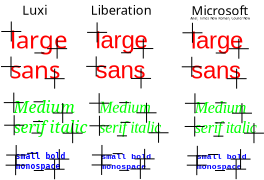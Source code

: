 <?xml version="1.0" encoding="UTF-8"?>
<dia:diagram xmlns:dia="http://www.lysator.liu.se/~alla/dia/">
  <dia:layer name="Background" visible="true">
    <dia:object type="Standard - Text" version="1" id="O0">
      <dia:attribute name="obj_pos">
        <dia:point val="1.622,10.286"/>
      </dia:attribute>
      <dia:attribute name="obj_bb">
        <dia:rectangle val="1.622,9.561;4.577,11.321"/>
      </dia:attribute>
      <dia:attribute name="text">
        <dia:composite type="text">
          <dia:attribute name="string">
            <dia:string>#Medium
serif italic#</dia:string>
          </dia:attribute>
          <dia:attribute name="font">
            <dia:font family="Luxi Serif" style="4" name="Courier"/>
          </dia:attribute>
          <dia:attribute name="height">
            <dia:real val="1"/>
          </dia:attribute>
          <dia:attribute name="pos">
            <dia:point val="1.622,10.286"/>
          </dia:attribute>
          <dia:attribute name="color">
            <dia:color val="#00ff00"/>
          </dia:attribute>
          <dia:attribute name="alignment">
            <dia:enum val="0"/>
          </dia:attribute>
        </dia:composite>
      </dia:attribute>
      <dia:attribute name="valign">
        <dia:enum val="3"/>
      </dia:attribute>
    </dia:object>
    <dia:object type="Standard - Text" version="1" id="O1">
      <dia:attribute name="obj_pos">
        <dia:point val="1.438,7.056"/>
      </dia:attribute>
      <dia:attribute name="obj_bb">
        <dia:rectangle val="1.438,5.969;3.868,8.609"/>
      </dia:attribute>
      <dia:attribute name="text">
        <dia:composite type="text">
          <dia:attribute name="string">
            <dia:string>#large
sans#</dia:string>
          </dia:attribute>
          <dia:attribute name="font">
            <dia:font family="Luxi Sans" style="0" name="Courier"/>
          </dia:attribute>
          <dia:attribute name="height">
            <dia:real val="1.5"/>
          </dia:attribute>
          <dia:attribute name="pos">
            <dia:point val="1.438,7.056"/>
          </dia:attribute>
          <dia:attribute name="color">
            <dia:color val="#ff0000"/>
          </dia:attribute>
          <dia:attribute name="alignment">
            <dia:enum val="0"/>
          </dia:attribute>
        </dia:composite>
      </dia:attribute>
      <dia:attribute name="valign">
        <dia:enum val="3"/>
      </dia:attribute>
    </dia:object>
    <dia:object type="Standard - Text" version="1" id="O2">
      <dia:attribute name="obj_pos">
        <dia:point val="1.721,12.589"/>
      </dia:attribute>
      <dia:attribute name="obj_bb">
        <dia:rectangle val="1.721,12.22;3.921,13.114"/>
      </dia:attribute>
      <dia:attribute name="text">
        <dia:composite type="text">
          <dia:attribute name="string">
            <dia:string>#small bold
monospace#</dia:string>
          </dia:attribute>
          <dia:attribute name="font">
            <dia:font family="Luxi Mono" style="80" name="Courier"/>
          </dia:attribute>
          <dia:attribute name="height">
            <dia:real val="0.5"/>
          </dia:attribute>
          <dia:attribute name="pos">
            <dia:point val="1.721,12.589"/>
          </dia:attribute>
          <dia:attribute name="color">
            <dia:color val="#0000ff"/>
          </dia:attribute>
          <dia:attribute name="alignment">
            <dia:enum val="0"/>
          </dia:attribute>
        </dia:composite>
      </dia:attribute>
      <dia:attribute name="valign">
        <dia:enum val="3"/>
      </dia:attribute>
    </dia:object>
    <dia:object type="Standard - Text" version="1" id="O3">
      <dia:attribute name="obj_pos">
        <dia:point val="2.058,5.37"/>
      </dia:attribute>
      <dia:attribute name="obj_bb">
        <dia:rectangle val="2.058,4.827;3.25,5.51"/>
      </dia:attribute>
      <dia:attribute name="text">
        <dia:composite type="text">
          <dia:attribute name="string">
            <dia:string>#Luxi#</dia:string>
          </dia:attribute>
          <dia:attribute name="font">
            <dia:font family="sans" style="0" name="Helvetica"/>
          </dia:attribute>
          <dia:attribute name="height">
            <dia:real val="0.8"/>
          </dia:attribute>
          <dia:attribute name="pos">
            <dia:point val="2.058,5.37"/>
          </dia:attribute>
          <dia:attribute name="color">
            <dia:color val="#000000"/>
          </dia:attribute>
          <dia:attribute name="alignment">
            <dia:enum val="0"/>
          </dia:attribute>
        </dia:composite>
      </dia:attribute>
      <dia:attribute name="valign">
        <dia:enum val="3"/>
      </dia:attribute>
    </dia:object>
    <dia:object type="Standard - Text" version="1" id="O4">
      <dia:attribute name="obj_pos">
        <dia:point val="10.68,10.286"/>
      </dia:attribute>
      <dia:attribute name="obj_bb">
        <dia:rectangle val="10.68,9.636;13.663,11.256"/>
      </dia:attribute>
      <dia:attribute name="text">
        <dia:composite type="text">
          <dia:attribute name="string">
            <dia:string>#Medium
serif italic#</dia:string>
          </dia:attribute>
          <dia:attribute name="font">
            <dia:font family="Times New Roman" style="8" name="Times-Italic"/>
          </dia:attribute>
          <dia:attribute name="height">
            <dia:real val="1"/>
          </dia:attribute>
          <dia:attribute name="pos">
            <dia:point val="10.68,10.286"/>
          </dia:attribute>
          <dia:attribute name="color">
            <dia:color val="#00ff00"/>
          </dia:attribute>
          <dia:attribute name="alignment">
            <dia:enum val="0"/>
          </dia:attribute>
        </dia:composite>
      </dia:attribute>
      <dia:attribute name="valign">
        <dia:enum val="3"/>
      </dia:attribute>
    </dia:object>
    <dia:object type="Standard - Text" version="1" id="O5">
      <dia:attribute name="obj_pos">
        <dia:point val="10.497,7.056"/>
      </dia:attribute>
      <dia:attribute name="obj_bb">
        <dia:rectangle val="10.497,6.064;12.934,8.514"/>
      </dia:attribute>
      <dia:attribute name="text">
        <dia:composite type="text">
          <dia:attribute name="string">
            <dia:string>#large
sans#</dia:string>
          </dia:attribute>
          <dia:attribute name="font">
            <dia:font family="Arial" style="0" name="Helvetica"/>
          </dia:attribute>
          <dia:attribute name="height">
            <dia:real val="1.5"/>
          </dia:attribute>
          <dia:attribute name="pos">
            <dia:point val="10.497,7.056"/>
          </dia:attribute>
          <dia:attribute name="color">
            <dia:color val="#ff0000"/>
          </dia:attribute>
          <dia:attribute name="alignment">
            <dia:enum val="0"/>
          </dia:attribute>
        </dia:composite>
      </dia:attribute>
      <dia:attribute name="valign">
        <dia:enum val="3"/>
      </dia:attribute>
    </dia:object>
    <dia:object type="Standard - Text" version="1" id="O6">
      <dia:attribute name="obj_pos">
        <dia:point val="10.78,12.589"/>
      </dia:attribute>
      <dia:attribute name="obj_bb">
        <dia:rectangle val="10.78,12.284;12.98,13.114"/>
      </dia:attribute>
      <dia:attribute name="text">
        <dia:composite type="text">
          <dia:attribute name="string">
            <dia:string>#small bold
monospace#</dia:string>
          </dia:attribute>
          <dia:attribute name="font">
            <dia:font family="Courier New" style="80" name="Courier-Bold"/>
          </dia:attribute>
          <dia:attribute name="height">
            <dia:real val="0.5"/>
          </dia:attribute>
          <dia:attribute name="pos">
            <dia:point val="10.78,12.589"/>
          </dia:attribute>
          <dia:attribute name="color">
            <dia:color val="#0000ff"/>
          </dia:attribute>
          <dia:attribute name="alignment">
            <dia:enum val="0"/>
          </dia:attribute>
        </dia:composite>
      </dia:attribute>
      <dia:attribute name="valign">
        <dia:enum val="3"/>
      </dia:attribute>
    </dia:object>
    <dia:object type="Standard - Text" version="1" id="O7">
      <dia:attribute name="obj_pos">
        <dia:point val="10.512,5.401"/>
      </dia:attribute>
      <dia:attribute name="obj_bb">
        <dia:rectangle val="10.512,4.859;13.165,5.541"/>
      </dia:attribute>
      <dia:attribute name="text">
        <dia:composite type="text">
          <dia:attribute name="string">
            <dia:string>#Microsoft#</dia:string>
          </dia:attribute>
          <dia:attribute name="font">
            <dia:font family="sans" style="0" name="Helvetica"/>
          </dia:attribute>
          <dia:attribute name="height">
            <dia:real val="0.8"/>
          </dia:attribute>
          <dia:attribute name="pos">
            <dia:point val="10.512,5.401"/>
          </dia:attribute>
          <dia:attribute name="color">
            <dia:color val="#000000"/>
          </dia:attribute>
          <dia:attribute name="alignment">
            <dia:enum val="0"/>
          </dia:attribute>
        </dia:composite>
      </dia:attribute>
      <dia:attribute name="valign">
        <dia:enum val="3"/>
      </dia:attribute>
    </dia:object>
    <dia:object type="Standard - Text" version="1" id="O8">
      <dia:attribute name="obj_pos">
        <dia:point val="5.906,10.275"/>
      </dia:attribute>
      <dia:attribute name="obj_bb">
        <dia:rectangle val="5.906,9.625;8.889,11.245"/>
      </dia:attribute>
      <dia:attribute name="text">
        <dia:composite type="text">
          <dia:attribute name="string">
            <dia:string>#Medium
serif italic#</dia:string>
          </dia:attribute>
          <dia:attribute name="font">
            <dia:font family="Liberation Serif" style="8" name="Courier"/>
          </dia:attribute>
          <dia:attribute name="height">
            <dia:real val="1"/>
          </dia:attribute>
          <dia:attribute name="pos">
            <dia:point val="5.906,10.275"/>
          </dia:attribute>
          <dia:attribute name="color">
            <dia:color val="#00ff00"/>
          </dia:attribute>
          <dia:attribute name="alignment">
            <dia:enum val="0"/>
          </dia:attribute>
        </dia:composite>
      </dia:attribute>
      <dia:attribute name="valign">
        <dia:enum val="3"/>
      </dia:attribute>
    </dia:object>
    <dia:object type="Standard - Text" version="1" id="O9">
      <dia:attribute name="obj_pos">
        <dia:point val="5.723,7.046"/>
      </dia:attribute>
      <dia:attribute name="obj_bb">
        <dia:rectangle val="5.723,6.053;8.161,8.503"/>
      </dia:attribute>
      <dia:attribute name="text">
        <dia:composite type="text">
          <dia:attribute name="string">
            <dia:string>#large
sans#</dia:string>
          </dia:attribute>
          <dia:attribute name="font">
            <dia:font family="Liberation Sans" style="0" name="Courier"/>
          </dia:attribute>
          <dia:attribute name="height">
            <dia:real val="1.5"/>
          </dia:attribute>
          <dia:attribute name="pos">
            <dia:point val="5.723,7.046"/>
          </dia:attribute>
          <dia:attribute name="color">
            <dia:color val="#ff0000"/>
          </dia:attribute>
          <dia:attribute name="alignment">
            <dia:enum val="0"/>
          </dia:attribute>
        </dia:composite>
      </dia:attribute>
      <dia:attribute name="valign">
        <dia:enum val="3"/>
      </dia:attribute>
    </dia:object>
    <dia:object type="Standard - Text" version="1" id="O10">
      <dia:attribute name="obj_pos">
        <dia:point val="6.006,12.579"/>
      </dia:attribute>
      <dia:attribute name="obj_bb">
        <dia:rectangle val="6.006,12.274;8.206,13.104"/>
      </dia:attribute>
      <dia:attribute name="text">
        <dia:composite type="text">
          <dia:attribute name="string">
            <dia:string>#small bold
monospace#</dia:string>
          </dia:attribute>
          <dia:attribute name="font">
            <dia:font family="Liberation Mono" style="80" name="Courier"/>
          </dia:attribute>
          <dia:attribute name="height">
            <dia:real val="0.5"/>
          </dia:attribute>
          <dia:attribute name="pos">
            <dia:point val="6.006,12.579"/>
          </dia:attribute>
          <dia:attribute name="color">
            <dia:color val="#0000ff"/>
          </dia:attribute>
          <dia:attribute name="alignment">
            <dia:enum val="0"/>
          </dia:attribute>
        </dia:composite>
      </dia:attribute>
      <dia:attribute name="valign">
        <dia:enum val="3"/>
      </dia:attribute>
    </dia:object>
    <dia:object type="Standard - Text" version="1" id="O11">
      <dia:attribute name="obj_pos">
        <dia:point val="5.477,5.37"/>
      </dia:attribute>
      <dia:attribute name="obj_bb">
        <dia:rectangle val="5.477,4.827;8.407,5.51"/>
      </dia:attribute>
      <dia:attribute name="text">
        <dia:composite type="text">
          <dia:attribute name="string">
            <dia:string>#Liberation#</dia:string>
          </dia:attribute>
          <dia:attribute name="font">
            <dia:font family="sans" style="0" name="Helvetica"/>
          </dia:attribute>
          <dia:attribute name="height">
            <dia:real val="0.8"/>
          </dia:attribute>
          <dia:attribute name="pos">
            <dia:point val="5.477,5.37"/>
          </dia:attribute>
          <dia:attribute name="color">
            <dia:color val="#000000"/>
          </dia:attribute>
          <dia:attribute name="alignment">
            <dia:enum val="0"/>
          </dia:attribute>
        </dia:composite>
      </dia:attribute>
      <dia:attribute name="valign">
        <dia:enum val="3"/>
      </dia:attribute>
    </dia:object>
    <dia:object type="Standard - Text" version="1" id="O12">
      <dia:attribute name="obj_pos">
        <dia:point val="10.466,5.613"/>
      </dia:attribute>
      <dia:attribute name="obj_bb">
        <dia:rectangle val="10.466,5.476;13.209,5.648"/>
      </dia:attribute>
      <dia:attribute name="text">
        <dia:composite type="text">
          <dia:attribute name="string">
            <dia:string>#Arial, Times New Roman, Courier New#</dia:string>
          </dia:attribute>
          <dia:attribute name="font">
            <dia:font family="sans" style="0" name="Helvetica"/>
          </dia:attribute>
          <dia:attribute name="height">
            <dia:real val="0.2"/>
          </dia:attribute>
          <dia:attribute name="pos">
            <dia:point val="10.466,5.613"/>
          </dia:attribute>
          <dia:attribute name="color">
            <dia:color val="#000000"/>
          </dia:attribute>
          <dia:attribute name="alignment">
            <dia:enum val="0"/>
          </dia:attribute>
        </dia:composite>
      </dia:attribute>
      <dia:attribute name="valign">
        <dia:enum val="3"/>
      </dia:attribute>
    </dia:object>
  </dia:layer>
  <dia:layer name="Bounds (Gentoo, gnome 2.22.1)" visible="true">
    <dia:group>
      <dia:object type="Standard - Line" version="0" id="O13">
        <dia:attribute name="obj_pos">
          <dia:point val="3.798,6.567"/>
        </dia:attribute>
        <dia:attribute name="obj_bb">
          <dia:rectangle val="3.798,6.567;3.798,7.567"/>
        </dia:attribute>
        <dia:attribute name="conn_endpoints">
          <dia:point val="3.798,6.567"/>
          <dia:point val="3.798,7.567"/>
        </dia:attribute>
        <dia:attribute name="numcp">
          <dia:int val="1"/>
        </dia:attribute>
        <dia:attribute name="line_width">
          <dia:real val="0"/>
        </dia:attribute>
      </dia:object>
      <dia:object type="Standard - Line" version="0" id="O14">
        <dia:attribute name="obj_pos">
          <dia:point val="4.298,7.067"/>
        </dia:attribute>
        <dia:attribute name="obj_bb">
          <dia:rectangle val="3.298,7.067;4.298,7.067"/>
        </dia:attribute>
        <dia:attribute name="conn_endpoints">
          <dia:point val="4.298,7.067"/>
          <dia:point val="3.298,7.067"/>
        </dia:attribute>
        <dia:attribute name="numcp">
          <dia:int val="1"/>
        </dia:attribute>
        <dia:attribute name="line_width">
          <dia:real val="0"/>
        </dia:attribute>
      </dia:object>
    </dia:group>
    <dia:group>
      <dia:object type="Standard - Line" version="0" id="O15">
        <dia:attribute name="obj_pos">
          <dia:point val="1.506,5.71"/>
        </dia:attribute>
        <dia:attribute name="obj_bb">
          <dia:rectangle val="1.506,5.71;1.506,6.71"/>
        </dia:attribute>
        <dia:attribute name="conn_endpoints">
          <dia:point val="1.506,5.71"/>
          <dia:point val="1.506,6.71"/>
        </dia:attribute>
        <dia:attribute name="numcp">
          <dia:int val="1"/>
        </dia:attribute>
        <dia:attribute name="line_width">
          <dia:real val="0"/>
        </dia:attribute>
      </dia:object>
      <dia:object type="Standard - Line" version="0" id="O16">
        <dia:attribute name="obj_pos">
          <dia:point val="2.006,6.21"/>
        </dia:attribute>
        <dia:attribute name="obj_bb">
          <dia:rectangle val="1.006,6.21;2.006,6.21"/>
        </dia:attribute>
        <dia:attribute name="conn_endpoints">
          <dia:point val="2.006,6.21"/>
          <dia:point val="1.006,6.21"/>
        </dia:attribute>
        <dia:attribute name="numcp">
          <dia:int val="1"/>
        </dia:attribute>
        <dia:attribute name="line_width">
          <dia:real val="0"/>
        </dia:attribute>
      </dia:object>
    </dia:group>
    <dia:group>
      <dia:object type="Standard - Line" version="0" id="O17">
        <dia:attribute name="obj_pos">
          <dia:point val="1.492,7.463"/>
        </dia:attribute>
        <dia:attribute name="obj_bb">
          <dia:rectangle val="1.492,7.463;1.492,8.463"/>
        </dia:attribute>
        <dia:attribute name="conn_endpoints">
          <dia:point val="1.492,7.463"/>
          <dia:point val="1.492,8.463"/>
        </dia:attribute>
        <dia:attribute name="numcp">
          <dia:int val="1"/>
        </dia:attribute>
        <dia:attribute name="line_width">
          <dia:real val="0"/>
        </dia:attribute>
      </dia:object>
      <dia:object type="Standard - Line" version="0" id="O18">
        <dia:attribute name="obj_pos">
          <dia:point val="1.992,7.963"/>
        </dia:attribute>
        <dia:attribute name="obj_bb">
          <dia:rectangle val="0.992,7.963;1.992,7.963"/>
        </dia:attribute>
        <dia:attribute name="conn_endpoints">
          <dia:point val="1.992,7.963"/>
          <dia:point val="0.992,7.963"/>
        </dia:attribute>
        <dia:attribute name="numcp">
          <dia:int val="1"/>
        </dia:attribute>
        <dia:attribute name="line_width">
          <dia:real val="0"/>
        </dia:attribute>
      </dia:object>
    </dia:group>
    <dia:group>
      <dia:object type="Standard - Line" version="0" id="O19">
        <dia:attribute name="obj_pos">
          <dia:point val="3.674,8.068"/>
        </dia:attribute>
        <dia:attribute name="obj_bb">
          <dia:rectangle val="3.674,8.068;3.674,9.068"/>
        </dia:attribute>
        <dia:attribute name="conn_endpoints">
          <dia:point val="3.674,8.068"/>
          <dia:point val="3.674,9.068"/>
        </dia:attribute>
        <dia:attribute name="numcp">
          <dia:int val="1"/>
        </dia:attribute>
        <dia:attribute name="line_width">
          <dia:real val="0"/>
        </dia:attribute>
      </dia:object>
      <dia:object type="Standard - Line" version="0" id="O20">
        <dia:attribute name="obj_pos">
          <dia:point val="4.174,8.568"/>
        </dia:attribute>
        <dia:attribute name="obj_bb">
          <dia:rectangle val="3.174,8.568;4.174,8.568"/>
        </dia:attribute>
        <dia:attribute name="conn_endpoints">
          <dia:point val="4.174,8.568"/>
          <dia:point val="3.174,8.568"/>
        </dia:attribute>
        <dia:attribute name="numcp">
          <dia:int val="1"/>
        </dia:attribute>
        <dia:attribute name="line_width">
          <dia:real val="0"/>
        </dia:attribute>
      </dia:object>
    </dia:group>
    <dia:group>
      <dia:object type="Standard - Line" version="0" id="O21">
        <dia:attribute name="obj_pos">
          <dia:point val="1.631,9.265"/>
        </dia:attribute>
        <dia:attribute name="obj_bb">
          <dia:rectangle val="1.631,9.265;1.631,10.265"/>
        </dia:attribute>
        <dia:attribute name="conn_endpoints">
          <dia:point val="1.631,9.265"/>
          <dia:point val="1.631,10.265"/>
        </dia:attribute>
        <dia:attribute name="numcp">
          <dia:int val="1"/>
        </dia:attribute>
        <dia:attribute name="line_width">
          <dia:real val="0"/>
        </dia:attribute>
      </dia:object>
      <dia:object type="Standard - Line" version="0" id="O22">
        <dia:attribute name="obj_pos">
          <dia:point val="2.131,9.765"/>
        </dia:attribute>
        <dia:attribute name="obj_bb">
          <dia:rectangle val="1.131,9.765;2.131,9.765"/>
        </dia:attribute>
        <dia:attribute name="conn_endpoints">
          <dia:point val="2.131,9.765"/>
          <dia:point val="1.131,9.765"/>
        </dia:attribute>
        <dia:attribute name="numcp">
          <dia:int val="1"/>
        </dia:attribute>
        <dia:attribute name="line_width">
          <dia:real val="0"/>
        </dia:attribute>
      </dia:object>
    </dia:group>
    <dia:group>
      <dia:object type="Standard - Line" version="0" id="O23">
        <dia:attribute name="obj_pos">
          <dia:point val="4.077,9.786"/>
        </dia:attribute>
        <dia:attribute name="obj_bb">
          <dia:rectangle val="4.077,9.786;4.077,10.786"/>
        </dia:attribute>
        <dia:attribute name="conn_endpoints">
          <dia:point val="4.077,9.786"/>
          <dia:point val="4.077,10.786"/>
        </dia:attribute>
        <dia:attribute name="numcp">
          <dia:int val="1"/>
        </dia:attribute>
        <dia:attribute name="line_width">
          <dia:real val="0"/>
        </dia:attribute>
      </dia:object>
      <dia:object type="Standard - Line" version="0" id="O24">
        <dia:attribute name="obj_pos">
          <dia:point val="4.577,10.286"/>
        </dia:attribute>
        <dia:attribute name="obj_bb">
          <dia:rectangle val="3.577,10.286;4.577,10.286"/>
        </dia:attribute>
        <dia:attribute name="conn_endpoints">
          <dia:point val="4.577,10.286"/>
          <dia:point val="3.577,10.286"/>
        </dia:attribute>
        <dia:attribute name="numcp">
          <dia:int val="1"/>
        </dia:attribute>
        <dia:attribute name="line_width">
          <dia:real val="0"/>
        </dia:attribute>
      </dia:object>
    </dia:group>
    <dia:group>
      <dia:object type="Standard - Line" version="0" id="O25">
        <dia:attribute name="obj_pos">
          <dia:point val="1.65,10.395"/>
        </dia:attribute>
        <dia:attribute name="obj_bb">
          <dia:rectangle val="1.65,10.395;1.65,11.395"/>
        </dia:attribute>
        <dia:attribute name="conn_endpoints">
          <dia:point val="1.65,10.395"/>
          <dia:point val="1.65,11.395"/>
        </dia:attribute>
        <dia:attribute name="numcp">
          <dia:int val="1"/>
        </dia:attribute>
        <dia:attribute name="line_width">
          <dia:real val="0"/>
        </dia:attribute>
      </dia:object>
      <dia:object type="Standard - Line" version="0" id="O26">
        <dia:attribute name="obj_pos">
          <dia:point val="2.15,10.895"/>
        </dia:attribute>
        <dia:attribute name="obj_bb">
          <dia:rectangle val="1.15,10.895;2.15,10.895"/>
        </dia:attribute>
        <dia:attribute name="conn_endpoints">
          <dia:point val="2.15,10.895"/>
          <dia:point val="1.15,10.895"/>
        </dia:attribute>
        <dia:attribute name="numcp">
          <dia:int val="1"/>
        </dia:attribute>
        <dia:attribute name="line_width">
          <dia:real val="0"/>
        </dia:attribute>
      </dia:object>
    </dia:group>
    <dia:group>
      <dia:object type="Standard - Line" version="0" id="O27">
        <dia:attribute name="obj_pos">
          <dia:point val="4.574,10.793"/>
        </dia:attribute>
        <dia:attribute name="obj_bb">
          <dia:rectangle val="4.574,10.793;4.574,11.793"/>
        </dia:attribute>
        <dia:attribute name="conn_endpoints">
          <dia:point val="4.574,10.793"/>
          <dia:point val="4.574,11.793"/>
        </dia:attribute>
        <dia:attribute name="numcp">
          <dia:int val="1"/>
        </dia:attribute>
        <dia:attribute name="line_width">
          <dia:real val="0"/>
        </dia:attribute>
      </dia:object>
      <dia:object type="Standard - Line" version="0" id="O28">
        <dia:attribute name="obj_pos">
          <dia:point val="5.074,11.293"/>
        </dia:attribute>
        <dia:attribute name="obj_bb">
          <dia:rectangle val="4.074,11.293;5.074,11.293"/>
        </dia:attribute>
        <dia:attribute name="conn_endpoints">
          <dia:point val="5.074,11.293"/>
          <dia:point val="4.074,11.293"/>
        </dia:attribute>
        <dia:attribute name="numcp">
          <dia:int val="1"/>
        </dia:attribute>
        <dia:attribute name="line_width">
          <dia:real val="0"/>
        </dia:attribute>
      </dia:object>
    </dia:group>
    <dia:group>
      <dia:object type="Standard - Line" version="0" id="O29">
        <dia:attribute name="obj_pos">
          <dia:point val="1.751,11.887"/>
        </dia:attribute>
        <dia:attribute name="obj_bb">
          <dia:rectangle val="1.751,11.887;1.751,12.887"/>
        </dia:attribute>
        <dia:attribute name="conn_endpoints">
          <dia:point val="1.751,11.887"/>
          <dia:point val="1.751,12.887"/>
        </dia:attribute>
        <dia:attribute name="numcp">
          <dia:int val="1"/>
        </dia:attribute>
        <dia:attribute name="line_width">
          <dia:real val="0"/>
        </dia:attribute>
      </dia:object>
      <dia:object type="Standard - Line" version="0" id="O30">
        <dia:attribute name="obj_pos">
          <dia:point val="2.251,12.387"/>
        </dia:attribute>
        <dia:attribute name="obj_bb">
          <dia:rectangle val="1.251,12.387;2.251,12.387"/>
        </dia:attribute>
        <dia:attribute name="conn_endpoints">
          <dia:point val="2.251,12.387"/>
          <dia:point val="1.251,12.387"/>
        </dia:attribute>
        <dia:attribute name="numcp">
          <dia:int val="1"/>
        </dia:attribute>
        <dia:attribute name="line_width">
          <dia:real val="0"/>
        </dia:attribute>
      </dia:object>
    </dia:group>
    <dia:group>
      <dia:object type="Standard - Line" version="0" id="O31">
        <dia:attribute name="obj_pos">
          <dia:point val="3.671,12.597"/>
        </dia:attribute>
        <dia:attribute name="obj_bb">
          <dia:rectangle val="3.671,12.597;3.671,13.597"/>
        </dia:attribute>
        <dia:attribute name="conn_endpoints">
          <dia:point val="3.671,12.597"/>
          <dia:point val="3.671,13.597"/>
        </dia:attribute>
        <dia:attribute name="numcp">
          <dia:int val="1"/>
        </dia:attribute>
        <dia:attribute name="line_width">
          <dia:real val="0"/>
        </dia:attribute>
      </dia:object>
      <dia:object type="Standard - Line" version="0" id="O32">
        <dia:attribute name="obj_pos">
          <dia:point val="4.171,13.097"/>
        </dia:attribute>
        <dia:attribute name="obj_bb">
          <dia:rectangle val="3.171,13.097;4.171,13.097"/>
        </dia:attribute>
        <dia:attribute name="conn_endpoints">
          <dia:point val="4.171,13.097"/>
          <dia:point val="3.171,13.097"/>
        </dia:attribute>
        <dia:attribute name="numcp">
          <dia:int val="1"/>
        </dia:attribute>
        <dia:attribute name="line_width">
          <dia:real val="0"/>
        </dia:attribute>
      </dia:object>
    </dia:group>
    <dia:group>
      <dia:object type="Standard - Line" version="0" id="O33">
        <dia:attribute name="obj_pos">
          <dia:point val="1.723,12.393"/>
        </dia:attribute>
        <dia:attribute name="obj_bb">
          <dia:rectangle val="1.723,12.393;1.723,13.393"/>
        </dia:attribute>
        <dia:attribute name="conn_endpoints">
          <dia:point val="1.723,12.393"/>
          <dia:point val="1.723,13.393"/>
        </dia:attribute>
        <dia:attribute name="numcp">
          <dia:int val="1"/>
        </dia:attribute>
        <dia:attribute name="line_width">
          <dia:real val="0"/>
        </dia:attribute>
      </dia:object>
      <dia:object type="Standard - Line" version="0" id="O34">
        <dia:attribute name="obj_pos">
          <dia:point val="2.223,12.893"/>
        </dia:attribute>
        <dia:attribute name="obj_bb">
          <dia:rectangle val="1.223,12.893;2.223,12.893"/>
        </dia:attribute>
        <dia:attribute name="conn_endpoints">
          <dia:point val="2.223,12.893"/>
          <dia:point val="1.223,12.893"/>
        </dia:attribute>
        <dia:attribute name="numcp">
          <dia:int val="1"/>
        </dia:attribute>
        <dia:attribute name="line_width">
          <dia:real val="0"/>
        </dia:attribute>
      </dia:object>
    </dia:group>
    <dia:group>
      <dia:object type="Standard - Line" version="0" id="O35">
        <dia:attribute name="obj_pos">
          <dia:point val="3.907,12.09"/>
        </dia:attribute>
        <dia:attribute name="obj_bb">
          <dia:rectangle val="3.907,12.09;3.907,13.09"/>
        </dia:attribute>
        <dia:attribute name="conn_endpoints">
          <dia:point val="3.907,12.09"/>
          <dia:point val="3.907,13.09"/>
        </dia:attribute>
        <dia:attribute name="numcp">
          <dia:int val="1"/>
        </dia:attribute>
        <dia:attribute name="line_width">
          <dia:real val="0"/>
        </dia:attribute>
      </dia:object>
      <dia:object type="Standard - Line" version="0" id="O36">
        <dia:attribute name="obj_pos">
          <dia:point val="4.407,12.59"/>
        </dia:attribute>
        <dia:attribute name="obj_bb">
          <dia:rectangle val="3.407,12.59;4.407,12.59"/>
        </dia:attribute>
        <dia:attribute name="conn_endpoints">
          <dia:point val="4.407,12.59"/>
          <dia:point val="3.407,12.59"/>
        </dia:attribute>
        <dia:attribute name="numcp">
          <dia:int val="1"/>
        </dia:attribute>
        <dia:attribute name="line_width">
          <dia:real val="0"/>
        </dia:attribute>
      </dia:object>
    </dia:group>
    <dia:group>
      <dia:object type="Standard - Line" version="0" id="O37">
        <dia:attribute name="obj_pos">
          <dia:point val="12.883,6.571"/>
        </dia:attribute>
        <dia:attribute name="obj_bb">
          <dia:rectangle val="12.883,6.571;12.883,7.571"/>
        </dia:attribute>
        <dia:attribute name="conn_endpoints">
          <dia:point val="12.883,6.571"/>
          <dia:point val="12.883,7.571"/>
        </dia:attribute>
        <dia:attribute name="numcp">
          <dia:int val="1"/>
        </dia:attribute>
        <dia:attribute name="line_width">
          <dia:real val="0"/>
        </dia:attribute>
      </dia:object>
      <dia:object type="Standard - Line" version="0" id="O38">
        <dia:attribute name="obj_pos">
          <dia:point val="13.383,7.071"/>
        </dia:attribute>
        <dia:attribute name="obj_bb">
          <dia:rectangle val="12.383,7.071;13.383,7.071"/>
        </dia:attribute>
        <dia:attribute name="conn_endpoints">
          <dia:point val="13.383,7.071"/>
          <dia:point val="12.383,7.071"/>
        </dia:attribute>
        <dia:attribute name="numcp">
          <dia:int val="1"/>
        </dia:attribute>
        <dia:attribute name="line_width">
          <dia:real val="0"/>
        </dia:attribute>
      </dia:object>
    </dia:group>
    <dia:group>
      <dia:object type="Standard - Line" version="0" id="O39">
        <dia:attribute name="obj_pos">
          <dia:point val="10.565,5.774"/>
        </dia:attribute>
        <dia:attribute name="obj_bb">
          <dia:rectangle val="10.565,5.774;10.565,6.774"/>
        </dia:attribute>
        <dia:attribute name="conn_endpoints">
          <dia:point val="10.565,5.774"/>
          <dia:point val="10.565,6.774"/>
        </dia:attribute>
        <dia:attribute name="numcp">
          <dia:int val="1"/>
        </dia:attribute>
        <dia:attribute name="line_width">
          <dia:real val="0"/>
        </dia:attribute>
      </dia:object>
      <dia:object type="Standard - Line" version="0" id="O40">
        <dia:attribute name="obj_pos">
          <dia:point val="11.065,6.274"/>
        </dia:attribute>
        <dia:attribute name="obj_bb">
          <dia:rectangle val="10.065,6.274;11.065,6.274"/>
        </dia:attribute>
        <dia:attribute name="conn_endpoints">
          <dia:point val="11.065,6.274"/>
          <dia:point val="10.065,6.274"/>
        </dia:attribute>
        <dia:attribute name="numcp">
          <dia:int val="1"/>
        </dia:attribute>
        <dia:attribute name="line_width">
          <dia:real val="0"/>
        </dia:attribute>
      </dia:object>
    </dia:group>
    <dia:group>
      <dia:object type="Standard - Line" version="0" id="O41">
        <dia:attribute name="obj_pos">
          <dia:point val="10.53,7.475"/>
        </dia:attribute>
        <dia:attribute name="obj_bb">
          <dia:rectangle val="10.53,7.475;10.53,8.475"/>
        </dia:attribute>
        <dia:attribute name="conn_endpoints">
          <dia:point val="10.53,7.475"/>
          <dia:point val="10.53,8.475"/>
        </dia:attribute>
        <dia:attribute name="numcp">
          <dia:int val="1"/>
        </dia:attribute>
        <dia:attribute name="line_width">
          <dia:real val="0"/>
        </dia:attribute>
      </dia:object>
      <dia:object type="Standard - Line" version="0" id="O42">
        <dia:attribute name="obj_pos">
          <dia:point val="11.03,7.975"/>
        </dia:attribute>
        <dia:attribute name="obj_bb">
          <dia:rectangle val="10.03,7.975;11.03,7.975"/>
        </dia:attribute>
        <dia:attribute name="conn_endpoints">
          <dia:point val="11.03,7.975"/>
          <dia:point val="10.03,7.975"/>
        </dia:attribute>
        <dia:attribute name="numcp">
          <dia:int val="1"/>
        </dia:attribute>
        <dia:attribute name="line_width">
          <dia:real val="0"/>
        </dia:attribute>
      </dia:object>
    </dia:group>
    <dia:group>
      <dia:object type="Standard - Line" version="0" id="O43">
        <dia:attribute name="obj_pos">
          <dia:point val="12.773,8.068"/>
        </dia:attribute>
        <dia:attribute name="obj_bb">
          <dia:rectangle val="12.773,8.068;12.773,9.068"/>
        </dia:attribute>
        <dia:attribute name="conn_endpoints">
          <dia:point val="12.773,8.068"/>
          <dia:point val="12.773,9.068"/>
        </dia:attribute>
        <dia:attribute name="numcp">
          <dia:int val="1"/>
        </dia:attribute>
        <dia:attribute name="line_width">
          <dia:real val="0"/>
        </dia:attribute>
      </dia:object>
      <dia:object type="Standard - Line" version="0" id="O44">
        <dia:attribute name="obj_pos">
          <dia:point val="13.273,8.568"/>
        </dia:attribute>
        <dia:attribute name="obj_bb">
          <dia:rectangle val="12.273,8.568;13.273,8.568"/>
        </dia:attribute>
        <dia:attribute name="conn_endpoints">
          <dia:point val="13.273,8.568"/>
          <dia:point val="12.273,8.568"/>
        </dia:attribute>
        <dia:attribute name="numcp">
          <dia:int val="1"/>
        </dia:attribute>
        <dia:attribute name="line_width">
          <dia:real val="0"/>
        </dia:attribute>
      </dia:object>
    </dia:group>
    <dia:group>
      <dia:object type="Standard - Line" version="0" id="O45">
        <dia:attribute name="obj_pos">
          <dia:point val="10.689,9.301"/>
        </dia:attribute>
        <dia:attribute name="obj_bb">
          <dia:rectangle val="10.689,9.301;10.689,10.301"/>
        </dia:attribute>
        <dia:attribute name="conn_endpoints">
          <dia:point val="10.689,9.301"/>
          <dia:point val="10.689,10.301"/>
        </dia:attribute>
        <dia:attribute name="numcp">
          <dia:int val="1"/>
        </dia:attribute>
        <dia:attribute name="line_width">
          <dia:real val="0"/>
        </dia:attribute>
      </dia:object>
      <dia:object type="Standard - Line" version="0" id="O46">
        <dia:attribute name="obj_pos">
          <dia:point val="11.189,9.801"/>
        </dia:attribute>
        <dia:attribute name="obj_bb">
          <dia:rectangle val="10.189,9.801;11.189,9.801"/>
        </dia:attribute>
        <dia:attribute name="conn_endpoints">
          <dia:point val="11.189,9.801"/>
          <dia:point val="10.189,9.801"/>
        </dia:attribute>
        <dia:attribute name="numcp">
          <dia:int val="1"/>
        </dia:attribute>
        <dia:attribute name="line_width">
          <dia:real val="0"/>
        </dia:attribute>
      </dia:object>
    </dia:group>
    <dia:group>
      <dia:object type="Standard - Line" version="0" id="O47">
        <dia:attribute name="obj_pos">
          <dia:point val="13.04,9.794"/>
        </dia:attribute>
        <dia:attribute name="obj_bb">
          <dia:rectangle val="13.04,9.794;13.04,10.794"/>
        </dia:attribute>
        <dia:attribute name="conn_endpoints">
          <dia:point val="13.04,9.794"/>
          <dia:point val="13.04,10.794"/>
        </dia:attribute>
        <dia:attribute name="numcp">
          <dia:int val="1"/>
        </dia:attribute>
        <dia:attribute name="line_width">
          <dia:real val="0"/>
        </dia:attribute>
      </dia:object>
      <dia:object type="Standard - Line" version="0" id="O48">
        <dia:attribute name="obj_pos">
          <dia:point val="13.54,10.294"/>
        </dia:attribute>
        <dia:attribute name="obj_bb">
          <dia:rectangle val="12.54,10.294;13.54,10.294"/>
        </dia:attribute>
        <dia:attribute name="conn_endpoints">
          <dia:point val="13.54,10.294"/>
          <dia:point val="12.54,10.294"/>
        </dia:attribute>
        <dia:attribute name="numcp">
          <dia:int val="1"/>
        </dia:attribute>
        <dia:attribute name="line_width">
          <dia:real val="0"/>
        </dia:attribute>
      </dia:object>
    </dia:group>
    <dia:group>
      <dia:object type="Standard - Line" version="0" id="O49">
        <dia:attribute name="obj_pos">
          <dia:point val="10.677,10.459"/>
        </dia:attribute>
        <dia:attribute name="obj_bb">
          <dia:rectangle val="10.677,10.459;10.677,11.459"/>
        </dia:attribute>
        <dia:attribute name="conn_endpoints">
          <dia:point val="10.677,10.459"/>
          <dia:point val="10.677,11.459"/>
        </dia:attribute>
        <dia:attribute name="numcp">
          <dia:int val="1"/>
        </dia:attribute>
        <dia:attribute name="line_width">
          <dia:real val="0"/>
        </dia:attribute>
      </dia:object>
      <dia:object type="Standard - Line" version="0" id="O50">
        <dia:attribute name="obj_pos">
          <dia:point val="11.177,10.959"/>
        </dia:attribute>
        <dia:attribute name="obj_bb">
          <dia:rectangle val="10.177,10.959;11.177,10.959"/>
        </dia:attribute>
        <dia:attribute name="conn_endpoints">
          <dia:point val="11.177,10.959"/>
          <dia:point val="10.177,10.959"/>
        </dia:attribute>
        <dia:attribute name="numcp">
          <dia:int val="1"/>
        </dia:attribute>
        <dia:attribute name="line_width">
          <dia:real val="0"/>
        </dia:attribute>
      </dia:object>
    </dia:group>
    <dia:group>
      <dia:object type="Standard - Line" version="0" id="O51">
        <dia:attribute name="obj_pos">
          <dia:point val="13.64,10.793"/>
        </dia:attribute>
        <dia:attribute name="obj_bb">
          <dia:rectangle val="13.64,10.793;13.64,11.793"/>
        </dia:attribute>
        <dia:attribute name="conn_endpoints">
          <dia:point val="13.64,10.793"/>
          <dia:point val="13.64,11.793"/>
        </dia:attribute>
        <dia:attribute name="numcp">
          <dia:int val="1"/>
        </dia:attribute>
        <dia:attribute name="line_width">
          <dia:real val="0"/>
        </dia:attribute>
      </dia:object>
      <dia:object type="Standard - Line" version="0" id="O52">
        <dia:attribute name="obj_pos">
          <dia:point val="14.14,11.293"/>
        </dia:attribute>
        <dia:attribute name="obj_bb">
          <dia:rectangle val="13.14,11.293;14.14,11.293"/>
        </dia:attribute>
        <dia:attribute name="conn_endpoints">
          <dia:point val="14.14,11.293"/>
          <dia:point val="13.14,11.293"/>
        </dia:attribute>
        <dia:attribute name="numcp">
          <dia:int val="1"/>
        </dia:attribute>
        <dia:attribute name="line_width">
          <dia:real val="0"/>
        </dia:attribute>
      </dia:object>
    </dia:group>
    <dia:group>
      <dia:object type="Standard - Line" version="0" id="O53">
        <dia:attribute name="obj_pos">
          <dia:point val="10.809,11.927"/>
        </dia:attribute>
        <dia:attribute name="obj_bb">
          <dia:rectangle val="10.809,11.927;10.809,12.927"/>
        </dia:attribute>
        <dia:attribute name="conn_endpoints">
          <dia:point val="10.809,11.927"/>
          <dia:point val="10.809,12.927"/>
        </dia:attribute>
        <dia:attribute name="numcp">
          <dia:int val="1"/>
        </dia:attribute>
        <dia:attribute name="line_width">
          <dia:real val="0"/>
        </dia:attribute>
      </dia:object>
      <dia:object type="Standard - Line" version="0" id="O54">
        <dia:attribute name="obj_pos">
          <dia:point val="11.309,12.427"/>
        </dia:attribute>
        <dia:attribute name="obj_bb">
          <dia:rectangle val="10.309,12.427;11.309,12.427"/>
        </dia:attribute>
        <dia:attribute name="conn_endpoints">
          <dia:point val="11.309,12.427"/>
          <dia:point val="10.309,12.427"/>
        </dia:attribute>
        <dia:attribute name="numcp">
          <dia:int val="1"/>
        </dia:attribute>
        <dia:attribute name="line_width">
          <dia:real val="0"/>
        </dia:attribute>
      </dia:object>
    </dia:group>
    <dia:group>
      <dia:object type="Standard - Line" version="0" id="O55">
        <dia:attribute name="obj_pos">
          <dia:point val="12.748,12.592"/>
        </dia:attribute>
        <dia:attribute name="obj_bb">
          <dia:rectangle val="12.748,12.592;12.748,13.592"/>
        </dia:attribute>
        <dia:attribute name="conn_endpoints">
          <dia:point val="12.748,12.592"/>
          <dia:point val="12.748,13.592"/>
        </dia:attribute>
        <dia:attribute name="numcp">
          <dia:int val="1"/>
        </dia:attribute>
        <dia:attribute name="line_width">
          <dia:real val="0"/>
        </dia:attribute>
      </dia:object>
      <dia:object type="Standard - Line" version="0" id="O56">
        <dia:attribute name="obj_pos">
          <dia:point val="13.248,13.092"/>
        </dia:attribute>
        <dia:attribute name="obj_bb">
          <dia:rectangle val="12.248,13.092;13.248,13.092"/>
        </dia:attribute>
        <dia:attribute name="conn_endpoints">
          <dia:point val="13.248,13.092"/>
          <dia:point val="12.248,13.092"/>
        </dia:attribute>
        <dia:attribute name="numcp">
          <dia:int val="1"/>
        </dia:attribute>
        <dia:attribute name="line_width">
          <dia:real val="0"/>
        </dia:attribute>
      </dia:object>
    </dia:group>
    <dia:group>
      <dia:object type="Standard - Line" version="0" id="O57">
        <dia:attribute name="obj_pos">
          <dia:point val="10.781,12.393"/>
        </dia:attribute>
        <dia:attribute name="obj_bb">
          <dia:rectangle val="10.781,12.393;10.781,13.393"/>
        </dia:attribute>
        <dia:attribute name="conn_endpoints">
          <dia:point val="10.781,12.393"/>
          <dia:point val="10.781,13.393"/>
        </dia:attribute>
        <dia:attribute name="numcp">
          <dia:int val="1"/>
        </dia:attribute>
        <dia:attribute name="line_width">
          <dia:real val="0"/>
        </dia:attribute>
      </dia:object>
      <dia:object type="Standard - Line" version="0" id="O58">
        <dia:attribute name="obj_pos">
          <dia:point val="11.281,12.893"/>
        </dia:attribute>
        <dia:attribute name="obj_bb">
          <dia:rectangle val="10.281,12.893;11.281,12.893"/>
        </dia:attribute>
        <dia:attribute name="conn_endpoints">
          <dia:point val="11.281,12.893"/>
          <dia:point val="10.281,12.893"/>
        </dia:attribute>
        <dia:attribute name="numcp">
          <dia:int val="1"/>
        </dia:attribute>
        <dia:attribute name="line_width">
          <dia:real val="0"/>
        </dia:attribute>
      </dia:object>
    </dia:group>
    <dia:group>
      <dia:object type="Standard - Line" version="0" id="O59">
        <dia:attribute name="obj_pos">
          <dia:point val="12.97,12.09"/>
        </dia:attribute>
        <dia:attribute name="obj_bb">
          <dia:rectangle val="12.97,12.09;12.97,13.09"/>
        </dia:attribute>
        <dia:attribute name="conn_endpoints">
          <dia:point val="12.97,12.09"/>
          <dia:point val="12.97,13.09"/>
        </dia:attribute>
        <dia:attribute name="numcp">
          <dia:int val="1"/>
        </dia:attribute>
        <dia:attribute name="line_width">
          <dia:real val="0"/>
        </dia:attribute>
      </dia:object>
      <dia:object type="Standard - Line" version="0" id="O60">
        <dia:attribute name="obj_pos">
          <dia:point val="13.47,12.59"/>
        </dia:attribute>
        <dia:attribute name="obj_bb">
          <dia:rectangle val="12.47,12.59;13.47,12.59"/>
        </dia:attribute>
        <dia:attribute name="conn_endpoints">
          <dia:point val="13.47,12.59"/>
          <dia:point val="12.47,12.59"/>
        </dia:attribute>
        <dia:attribute name="numcp">
          <dia:int val="1"/>
        </dia:attribute>
        <dia:attribute name="line_width">
          <dia:real val="0"/>
        </dia:attribute>
      </dia:object>
    </dia:group>
    <dia:group>
      <dia:object type="Standard - Line" version="0" id="O61">
        <dia:attribute name="obj_pos">
          <dia:point val="8.106,6.562"/>
        </dia:attribute>
        <dia:attribute name="obj_bb">
          <dia:rectangle val="8.106,6.562;8.106,7.562"/>
        </dia:attribute>
        <dia:attribute name="conn_endpoints">
          <dia:point val="8.106,6.562"/>
          <dia:point val="8.106,7.562"/>
        </dia:attribute>
        <dia:attribute name="numcp">
          <dia:int val="1"/>
        </dia:attribute>
        <dia:attribute name="line_width">
          <dia:real val="0"/>
        </dia:attribute>
      </dia:object>
      <dia:object type="Standard - Line" version="0" id="O62">
        <dia:attribute name="obj_pos">
          <dia:point val="8.606,7.062"/>
        </dia:attribute>
        <dia:attribute name="obj_bb">
          <dia:rectangle val="7.606,7.062;8.606,7.062"/>
        </dia:attribute>
        <dia:attribute name="conn_endpoints">
          <dia:point val="8.606,7.062"/>
          <dia:point val="7.606,7.062"/>
        </dia:attribute>
        <dia:attribute name="numcp">
          <dia:int val="1"/>
        </dia:attribute>
        <dia:attribute name="line_width">
          <dia:real val="0"/>
        </dia:attribute>
      </dia:object>
    </dia:group>
    <dia:group>
      <dia:object type="Standard - Line" version="0" id="O63">
        <dia:attribute name="obj_pos">
          <dia:point val="5.797,5.755"/>
        </dia:attribute>
        <dia:attribute name="obj_bb">
          <dia:rectangle val="5.797,5.755;5.797,6.755"/>
        </dia:attribute>
        <dia:attribute name="conn_endpoints">
          <dia:point val="5.797,5.755"/>
          <dia:point val="5.797,6.755"/>
        </dia:attribute>
        <dia:attribute name="numcp">
          <dia:int val="1"/>
        </dia:attribute>
        <dia:attribute name="line_width">
          <dia:real val="0"/>
        </dia:attribute>
      </dia:object>
      <dia:object type="Standard - Line" version="0" id="O64">
        <dia:attribute name="obj_pos">
          <dia:point val="6.297,6.255"/>
        </dia:attribute>
        <dia:attribute name="obj_bb">
          <dia:rectangle val="5.297,6.255;6.297,6.255"/>
        </dia:attribute>
        <dia:attribute name="conn_endpoints">
          <dia:point val="6.297,6.255"/>
          <dia:point val="5.297,6.255"/>
        </dia:attribute>
        <dia:attribute name="numcp">
          <dia:int val="1"/>
        </dia:attribute>
        <dia:attribute name="line_width">
          <dia:real val="0"/>
        </dia:attribute>
      </dia:object>
    </dia:group>
    <dia:group>
      <dia:object type="Standard - Line" version="0" id="O65">
        <dia:attribute name="obj_pos">
          <dia:point val="5.752,7.455"/>
        </dia:attribute>
        <dia:attribute name="obj_bb">
          <dia:rectangle val="5.752,7.455;5.752,8.455"/>
        </dia:attribute>
        <dia:attribute name="conn_endpoints">
          <dia:point val="5.752,7.455"/>
          <dia:point val="5.752,8.455"/>
        </dia:attribute>
        <dia:attribute name="numcp">
          <dia:int val="1"/>
        </dia:attribute>
        <dia:attribute name="line_width">
          <dia:real val="0"/>
        </dia:attribute>
      </dia:object>
      <dia:object type="Standard - Line" version="0" id="O66">
        <dia:attribute name="obj_pos">
          <dia:point val="6.252,7.955"/>
        </dia:attribute>
        <dia:attribute name="obj_bb">
          <dia:rectangle val="5.252,7.955;6.252,7.955"/>
        </dia:attribute>
        <dia:attribute name="conn_endpoints">
          <dia:point val="6.252,7.955"/>
          <dia:point val="5.252,7.955"/>
        </dia:attribute>
        <dia:attribute name="numcp">
          <dia:int val="1"/>
        </dia:attribute>
        <dia:attribute name="line_width">
          <dia:real val="0"/>
        </dia:attribute>
      </dia:object>
    </dia:group>
    <dia:group>
      <dia:object type="Standard - Line" version="0" id="O67">
        <dia:attribute name="obj_pos">
          <dia:point val="7.994,8.057"/>
        </dia:attribute>
        <dia:attribute name="obj_bb">
          <dia:rectangle val="7.994,8.057;7.994,9.057"/>
        </dia:attribute>
        <dia:attribute name="conn_endpoints">
          <dia:point val="7.994,8.057"/>
          <dia:point val="7.994,9.057"/>
        </dia:attribute>
        <dia:attribute name="numcp">
          <dia:int val="1"/>
        </dia:attribute>
        <dia:attribute name="line_width">
          <dia:real val="0"/>
        </dia:attribute>
      </dia:object>
      <dia:object type="Standard - Line" version="0" id="O68">
        <dia:attribute name="obj_pos">
          <dia:point val="8.494,8.557"/>
        </dia:attribute>
        <dia:attribute name="obj_bb">
          <dia:rectangle val="7.494,8.557;8.494,8.557"/>
        </dia:attribute>
        <dia:attribute name="conn_endpoints">
          <dia:point val="8.494,8.557"/>
          <dia:point val="7.494,8.557"/>
        </dia:attribute>
        <dia:attribute name="numcp">
          <dia:int val="1"/>
        </dia:attribute>
        <dia:attribute name="line_width">
          <dia:real val="0"/>
        </dia:attribute>
      </dia:object>
    </dia:group>
    <dia:group>
      <dia:object type="Standard - Line" version="0" id="O69">
        <dia:attribute name="obj_pos">
          <dia:point val="5.9,9.294"/>
        </dia:attribute>
        <dia:attribute name="obj_bb">
          <dia:rectangle val="5.9,9.294;5.9,10.294"/>
        </dia:attribute>
        <dia:attribute name="conn_endpoints">
          <dia:point val="5.9,9.294"/>
          <dia:point val="5.9,10.294"/>
        </dia:attribute>
        <dia:attribute name="numcp">
          <dia:int val="1"/>
        </dia:attribute>
        <dia:attribute name="line_width">
          <dia:real val="0"/>
        </dia:attribute>
      </dia:object>
      <dia:object type="Standard - Line" version="0" id="O70">
        <dia:attribute name="obj_pos">
          <dia:point val="6.4,9.794"/>
        </dia:attribute>
        <dia:attribute name="obj_bb">
          <dia:rectangle val="5.4,9.794;6.4,9.794"/>
        </dia:attribute>
        <dia:attribute name="conn_endpoints">
          <dia:point val="6.4,9.794"/>
          <dia:point val="5.4,9.794"/>
        </dia:attribute>
        <dia:attribute name="numcp">
          <dia:int val="1"/>
        </dia:attribute>
        <dia:attribute name="line_width">
          <dia:real val="0"/>
        </dia:attribute>
      </dia:object>
    </dia:group>
    <dia:group>
      <dia:object type="Standard - Line" version="0" id="O71">
        <dia:attribute name="obj_pos">
          <dia:point val="8.269,9.775"/>
        </dia:attribute>
        <dia:attribute name="obj_bb">
          <dia:rectangle val="8.269,9.775;8.269,10.775"/>
        </dia:attribute>
        <dia:attribute name="conn_endpoints">
          <dia:point val="8.269,9.775"/>
          <dia:point val="8.269,10.775"/>
        </dia:attribute>
        <dia:attribute name="numcp">
          <dia:int val="1"/>
        </dia:attribute>
        <dia:attribute name="line_width">
          <dia:real val="0"/>
        </dia:attribute>
      </dia:object>
      <dia:object type="Standard - Line" version="0" id="O72">
        <dia:attribute name="obj_pos">
          <dia:point val="8.769,10.275"/>
        </dia:attribute>
        <dia:attribute name="obj_bb">
          <dia:rectangle val="7.769,10.275;8.769,10.275"/>
        </dia:attribute>
        <dia:attribute name="conn_endpoints">
          <dia:point val="8.769,10.275"/>
          <dia:point val="7.769,10.275"/>
        </dia:attribute>
        <dia:attribute name="numcp">
          <dia:int val="1"/>
        </dia:attribute>
        <dia:attribute name="line_width">
          <dia:real val="0"/>
        </dia:attribute>
      </dia:object>
    </dia:group>
    <dia:group>
      <dia:object type="Standard - Line" version="0" id="O73">
        <dia:attribute name="obj_pos">
          <dia:point val="5.914,10.424"/>
        </dia:attribute>
        <dia:attribute name="obj_bb">
          <dia:rectangle val="5.914,10.424;5.914,11.424"/>
        </dia:attribute>
        <dia:attribute name="conn_endpoints">
          <dia:point val="5.914,10.424"/>
          <dia:point val="5.914,11.424"/>
        </dia:attribute>
        <dia:attribute name="numcp">
          <dia:int val="1"/>
        </dia:attribute>
        <dia:attribute name="line_width">
          <dia:real val="0"/>
        </dia:attribute>
      </dia:object>
      <dia:object type="Standard - Line" version="0" id="O74">
        <dia:attribute name="obj_pos">
          <dia:point val="6.414,10.924"/>
        </dia:attribute>
        <dia:attribute name="obj_bb">
          <dia:rectangle val="5.414,10.924;6.414,10.924"/>
        </dia:attribute>
        <dia:attribute name="conn_endpoints">
          <dia:point val="6.414,10.924"/>
          <dia:point val="5.414,10.924"/>
        </dia:attribute>
        <dia:attribute name="numcp">
          <dia:int val="1"/>
        </dia:attribute>
        <dia:attribute name="line_width">
          <dia:real val="0"/>
        </dia:attribute>
      </dia:object>
    </dia:group>
    <dia:group>
      <dia:object type="Standard - Line" version="0" id="O75">
        <dia:attribute name="obj_pos">
          <dia:point val="8.869,10.773"/>
        </dia:attribute>
        <dia:attribute name="obj_bb">
          <dia:rectangle val="8.869,10.773;8.869,11.773"/>
        </dia:attribute>
        <dia:attribute name="conn_endpoints">
          <dia:point val="8.869,10.773"/>
          <dia:point val="8.869,11.773"/>
        </dia:attribute>
        <dia:attribute name="numcp">
          <dia:int val="1"/>
        </dia:attribute>
        <dia:attribute name="line_width">
          <dia:real val="0"/>
        </dia:attribute>
      </dia:object>
      <dia:object type="Standard - Line" version="0" id="O76">
        <dia:attribute name="obj_pos">
          <dia:point val="9.369,11.273"/>
        </dia:attribute>
        <dia:attribute name="obj_bb">
          <dia:rectangle val="8.369,11.273;9.369,11.273"/>
        </dia:attribute>
        <dia:attribute name="conn_endpoints">
          <dia:point val="9.369,11.273"/>
          <dia:point val="8.369,11.273"/>
        </dia:attribute>
        <dia:attribute name="numcp">
          <dia:int val="1"/>
        </dia:attribute>
        <dia:attribute name="line_width">
          <dia:real val="0"/>
        </dia:attribute>
      </dia:object>
    </dia:group>
    <dia:group>
      <dia:object type="Standard - Line" version="0" id="O77">
        <dia:attribute name="obj_pos">
          <dia:point val="6.039,11.883"/>
        </dia:attribute>
        <dia:attribute name="obj_bb">
          <dia:rectangle val="6.039,11.883;6.039,12.883"/>
        </dia:attribute>
        <dia:attribute name="conn_endpoints">
          <dia:point val="6.039,11.883"/>
          <dia:point val="6.039,12.883"/>
        </dia:attribute>
        <dia:attribute name="numcp">
          <dia:int val="1"/>
        </dia:attribute>
        <dia:attribute name="line_width">
          <dia:real val="0"/>
        </dia:attribute>
      </dia:object>
      <dia:object type="Standard - Line" version="0" id="O78">
        <dia:attribute name="obj_pos">
          <dia:point val="6.539,12.383"/>
        </dia:attribute>
        <dia:attribute name="obj_bb">
          <dia:rectangle val="5.539,12.383;6.539,12.383"/>
        </dia:attribute>
        <dia:attribute name="conn_endpoints">
          <dia:point val="6.539,12.383"/>
          <dia:point val="5.539,12.383"/>
        </dia:attribute>
        <dia:attribute name="numcp">
          <dia:int val="1"/>
        </dia:attribute>
        <dia:attribute name="line_width">
          <dia:real val="0"/>
        </dia:attribute>
      </dia:object>
    </dia:group>
    <dia:group>
      <dia:object type="Standard - Line" version="0" id="O79">
        <dia:attribute name="obj_pos">
          <dia:point val="7.959,12.583"/>
        </dia:attribute>
        <dia:attribute name="obj_bb">
          <dia:rectangle val="7.959,12.583;7.959,13.583"/>
        </dia:attribute>
        <dia:attribute name="conn_endpoints">
          <dia:point val="7.959,12.583"/>
          <dia:point val="7.959,13.583"/>
        </dia:attribute>
        <dia:attribute name="numcp">
          <dia:int val="1"/>
        </dia:attribute>
        <dia:attribute name="line_width">
          <dia:real val="0"/>
        </dia:attribute>
      </dia:object>
      <dia:object type="Standard - Line" version="0" id="O80">
        <dia:attribute name="obj_pos">
          <dia:point val="8.459,13.083"/>
        </dia:attribute>
        <dia:attribute name="obj_bb">
          <dia:rectangle val="7.459,13.083;8.459,13.083"/>
        </dia:attribute>
        <dia:attribute name="conn_endpoints">
          <dia:point val="8.459,13.083"/>
          <dia:point val="7.459,13.083"/>
        </dia:attribute>
        <dia:attribute name="numcp">
          <dia:int val="1"/>
        </dia:attribute>
        <dia:attribute name="line_width">
          <dia:real val="0"/>
        </dia:attribute>
      </dia:object>
    </dia:group>
    <dia:group>
      <dia:object type="Standard - Line" version="0" id="O81">
        <dia:attribute name="obj_pos">
          <dia:point val="6.023,12.383"/>
        </dia:attribute>
        <dia:attribute name="obj_bb">
          <dia:rectangle val="6.023,12.383;6.023,13.383"/>
        </dia:attribute>
        <dia:attribute name="conn_endpoints">
          <dia:point val="6.023,12.383"/>
          <dia:point val="6.023,13.383"/>
        </dia:attribute>
        <dia:attribute name="numcp">
          <dia:int val="1"/>
        </dia:attribute>
        <dia:attribute name="line_width">
          <dia:real val="0"/>
        </dia:attribute>
      </dia:object>
      <dia:object type="Standard - Line" version="0" id="O82">
        <dia:attribute name="obj_pos">
          <dia:point val="6.523,12.883"/>
        </dia:attribute>
        <dia:attribute name="obj_bb">
          <dia:rectangle val="5.523,12.883;6.523,12.883"/>
        </dia:attribute>
        <dia:attribute name="conn_endpoints">
          <dia:point val="6.523,12.883"/>
          <dia:point val="5.523,12.883"/>
        </dia:attribute>
        <dia:attribute name="numcp">
          <dia:int val="1"/>
        </dia:attribute>
        <dia:attribute name="line_width">
          <dia:real val="0"/>
        </dia:attribute>
      </dia:object>
    </dia:group>
    <dia:group>
      <dia:object type="Standard - Line" version="0" id="O83">
        <dia:attribute name="obj_pos">
          <dia:point val="8.173,12.079"/>
        </dia:attribute>
        <dia:attribute name="obj_bb">
          <dia:rectangle val="8.173,12.079;8.173,13.079"/>
        </dia:attribute>
        <dia:attribute name="conn_endpoints">
          <dia:point val="8.173,12.079"/>
          <dia:point val="8.173,13.079"/>
        </dia:attribute>
        <dia:attribute name="numcp">
          <dia:int val="1"/>
        </dia:attribute>
        <dia:attribute name="line_width">
          <dia:real val="0"/>
        </dia:attribute>
      </dia:object>
      <dia:object type="Standard - Line" version="0" id="O84">
        <dia:attribute name="obj_pos">
          <dia:point val="8.673,12.579"/>
        </dia:attribute>
        <dia:attribute name="obj_bb">
          <dia:rectangle val="7.673,12.579;8.673,12.579"/>
        </dia:attribute>
        <dia:attribute name="conn_endpoints">
          <dia:point val="8.673,12.579"/>
          <dia:point val="7.673,12.579"/>
        </dia:attribute>
        <dia:attribute name="numcp">
          <dia:int val="1"/>
        </dia:attribute>
        <dia:attribute name="line_width">
          <dia:real val="0"/>
        </dia:attribute>
      </dia:object>
    </dia:group>
    <dia:object type="Standard - Line" version="0" id="O85">
      <dia:attribute name="obj_pos">
        <dia:point val="2.633,13.16"/>
      </dia:attribute>
      <dia:attribute name="obj_bb">
        <dia:rectangle val="2.633,13.16;3.133,13.16"/>
      </dia:attribute>
      <dia:attribute name="conn_endpoints">
        <dia:point val="2.633,13.16"/>
        <dia:point val="3.133,13.16"/>
      </dia:attribute>
      <dia:attribute name="numcp">
        <dia:int val="1"/>
      </dia:attribute>
      <dia:attribute name="line_width">
        <dia:real val="0"/>
      </dia:attribute>
    </dia:object>
    <dia:object type="Standard - Line" version="0" id="O86">
      <dia:attribute name="obj_pos">
        <dia:point val="2.298,12.302"/>
      </dia:attribute>
      <dia:attribute name="obj_bb">
        <dia:rectangle val="2.298,12.302;2.798,12.302"/>
      </dia:attribute>
      <dia:attribute name="conn_endpoints">
        <dia:point val="2.298,12.302"/>
        <dia:point val="2.798,12.302"/>
      </dia:attribute>
      <dia:attribute name="numcp">
        <dia:int val="1"/>
      </dia:attribute>
      <dia:attribute name="line_width">
        <dia:real val="0"/>
      </dia:attribute>
    </dia:object>
    <dia:object type="Standard - Line" version="0" id="O87">
      <dia:attribute name="obj_pos">
        <dia:point val="2.517,11.288"/>
      </dia:attribute>
      <dia:attribute name="obj_bb">
        <dia:rectangle val="2.517,11.288;3.017,11.288"/>
      </dia:attribute>
      <dia:attribute name="conn_endpoints">
        <dia:point val="2.517,11.288"/>
        <dia:point val="3.017,11.288"/>
      </dia:attribute>
      <dia:attribute name="numcp">
        <dia:int val="1"/>
      </dia:attribute>
      <dia:attribute name="line_width">
        <dia:real val="0"/>
      </dia:attribute>
    </dia:object>
    <dia:object type="Standard - Line" version="0" id="O88">
      <dia:attribute name="obj_pos">
        <dia:point val="2.596,10.713"/>
      </dia:attribute>
      <dia:attribute name="obj_bb">
        <dia:rectangle val="2.596,10.713;3.096,10.713"/>
      </dia:attribute>
      <dia:attribute name="conn_endpoints">
        <dia:point val="2.596,10.713"/>
        <dia:point val="3.096,10.713"/>
      </dia:attribute>
      <dia:attribute name="numcp">
        <dia:int val="1"/>
      </dia:attribute>
      <dia:attribute name="line_width">
        <dia:real val="0"/>
      </dia:attribute>
    </dia:object>
    <dia:object type="Standard - Line" version="0" id="O89">
      <dia:attribute name="obj_pos">
        <dia:point val="2.62,9.724"/>
      </dia:attribute>
      <dia:attribute name="obj_bb">
        <dia:rectangle val="2.62,9.724;3.12,9.724"/>
      </dia:attribute>
      <dia:attribute name="conn_endpoints">
        <dia:point val="2.62,9.724"/>
        <dia:point val="3.12,9.724"/>
      </dia:attribute>
      <dia:attribute name="numcp">
        <dia:int val="1"/>
      </dia:attribute>
      <dia:attribute name="line_width">
        <dia:real val="0"/>
      </dia:attribute>
    </dia:object>
    <dia:object type="Standard - Line" version="0" id="O90">
      <dia:attribute name="obj_pos">
        <dia:point val="2.66,7.282"/>
      </dia:attribute>
      <dia:attribute name="obj_bb">
        <dia:rectangle val="2.66,7.282;3.16,7.282"/>
      </dia:attribute>
      <dia:attribute name="conn_endpoints">
        <dia:point val="2.66,7.282"/>
        <dia:point val="3.16,7.282"/>
      </dia:attribute>
      <dia:attribute name="numcp">
        <dia:int val="1"/>
      </dia:attribute>
      <dia:attribute name="line_width">
        <dia:real val="0"/>
      </dia:attribute>
    </dia:object>
    <dia:object type="Standard - Line" version="0" id="O91">
      <dia:attribute name="obj_pos">
        <dia:point val="11.691,13.16"/>
      </dia:attribute>
      <dia:attribute name="obj_bb">
        <dia:rectangle val="11.691,13.16;12.191,13.16"/>
      </dia:attribute>
      <dia:attribute name="conn_endpoints">
        <dia:point val="11.691,13.16"/>
        <dia:point val="12.191,13.16"/>
      </dia:attribute>
      <dia:attribute name="numcp">
        <dia:int val="1"/>
      </dia:attribute>
      <dia:attribute name="line_width">
        <dia:real val="0"/>
      </dia:attribute>
    </dia:object>
    <dia:object type="Standard - Line" version="0" id="O92">
      <dia:attribute name="obj_pos">
        <dia:point val="11.347,12.36"/>
      </dia:attribute>
      <dia:attribute name="obj_bb">
        <dia:rectangle val="11.347,12.36;11.847,12.36"/>
      </dia:attribute>
      <dia:attribute name="conn_endpoints">
        <dia:point val="11.347,12.36"/>
        <dia:point val="11.847,12.36"/>
      </dia:attribute>
      <dia:attribute name="numcp">
        <dia:int val="1"/>
      </dia:attribute>
      <dia:attribute name="line_width">
        <dia:real val="0"/>
      </dia:attribute>
    </dia:object>
    <dia:object type="Standard - Line" version="0" id="O93">
      <dia:attribute name="obj_pos">
        <dia:point val="11.611,11.443"/>
      </dia:attribute>
      <dia:attribute name="obj_bb">
        <dia:rectangle val="11.611,11.443;12.111,11.443"/>
      </dia:attribute>
      <dia:attribute name="conn_endpoints">
        <dia:point val="11.611,11.443"/>
        <dia:point val="12.111,11.443"/>
      </dia:attribute>
      <dia:attribute name="numcp">
        <dia:int val="1"/>
      </dia:attribute>
      <dia:attribute name="line_width">
        <dia:real val="0"/>
      </dia:attribute>
    </dia:object>
    <dia:object type="Standard - Line" version="0" id="O94">
      <dia:attribute name="obj_pos">
        <dia:point val="11.683,10.777"/>
      </dia:attribute>
      <dia:attribute name="obj_bb">
        <dia:rectangle val="11.683,10.777;12.183,10.777"/>
      </dia:attribute>
      <dia:attribute name="conn_endpoints">
        <dia:point val="11.683,10.777"/>
        <dia:point val="12.183,10.777"/>
      </dia:attribute>
      <dia:attribute name="numcp">
        <dia:int val="1"/>
      </dia:attribute>
      <dia:attribute name="line_width">
        <dia:real val="0"/>
      </dia:attribute>
    </dia:object>
    <dia:object type="Standard - Line" version="0" id="O95">
      <dia:attribute name="obj_pos">
        <dia:point val="11.702,9.776"/>
      </dia:attribute>
      <dia:attribute name="obj_bb">
        <dia:rectangle val="11.702,9.776;12.202,9.776"/>
      </dia:attribute>
      <dia:attribute name="conn_endpoints">
        <dia:point val="11.702,9.776"/>
        <dia:point val="12.202,9.776"/>
      </dia:attribute>
      <dia:attribute name="numcp">
        <dia:int val="1"/>
      </dia:attribute>
      <dia:attribute name="line_width">
        <dia:real val="0"/>
      </dia:attribute>
    </dia:object>
    <dia:object type="Standard - Line" version="0" id="O96">
      <dia:attribute name="obj_pos">
        <dia:point val="11.729,7.285"/>
      </dia:attribute>
      <dia:attribute name="obj_bb">
        <dia:rectangle val="11.729,7.285;12.229,7.285"/>
      </dia:attribute>
      <dia:attribute name="conn_endpoints">
        <dia:point val="11.729,7.285"/>
        <dia:point val="12.229,7.285"/>
      </dia:attribute>
      <dia:attribute name="numcp">
        <dia:int val="1"/>
      </dia:attribute>
      <dia:attribute name="line_width">
        <dia:real val="0"/>
      </dia:attribute>
    </dia:object>
    <dia:object type="Standard - Line" version="0" id="O97">
      <dia:attribute name="obj_pos">
        <dia:point val="6.902,13.153"/>
      </dia:attribute>
      <dia:attribute name="obj_bb">
        <dia:rectangle val="6.902,13.153;7.402,13.153"/>
      </dia:attribute>
      <dia:attribute name="conn_endpoints">
        <dia:point val="6.902,13.153"/>
        <dia:point val="7.402,13.153"/>
      </dia:attribute>
      <dia:attribute name="numcp">
        <dia:int val="1"/>
      </dia:attribute>
      <dia:attribute name="line_width">
        <dia:real val="0"/>
      </dia:attribute>
    </dia:object>
    <dia:object type="Standard - Line" version="0" id="O98">
      <dia:attribute name="obj_pos">
        <dia:point val="6.576,12.315"/>
      </dia:attribute>
      <dia:attribute name="obj_bb">
        <dia:rectangle val="6.576,12.315;7.076,12.315"/>
      </dia:attribute>
      <dia:attribute name="conn_endpoints">
        <dia:point val="6.576,12.315"/>
        <dia:point val="7.076,12.315"/>
      </dia:attribute>
      <dia:attribute name="numcp">
        <dia:int val="1"/>
      </dia:attribute>
      <dia:attribute name="line_width">
        <dia:real val="0"/>
      </dia:attribute>
    </dia:object>
    <dia:object type="Standard - Line" version="0" id="O99">
      <dia:attribute name="obj_pos">
        <dia:point val="6.789,11.428"/>
      </dia:attribute>
      <dia:attribute name="obj_bb">
        <dia:rectangle val="6.789,11.428;7.289,11.428"/>
      </dia:attribute>
      <dia:attribute name="conn_endpoints">
        <dia:point val="6.789,11.428"/>
        <dia:point val="7.289,11.428"/>
      </dia:attribute>
      <dia:attribute name="numcp">
        <dia:int val="1"/>
      </dia:attribute>
      <dia:attribute name="line_width">
        <dia:real val="0"/>
      </dia:attribute>
    </dia:object>
    <dia:object type="Standard - Line" version="0" id="O100">
      <dia:attribute name="obj_pos">
        <dia:point val="6.971,10.755"/>
      </dia:attribute>
      <dia:attribute name="obj_bb">
        <dia:rectangle val="6.971,10.755;7.471,10.755"/>
      </dia:attribute>
      <dia:attribute name="conn_endpoints">
        <dia:point val="6.971,10.755"/>
        <dia:point val="7.471,10.755"/>
      </dia:attribute>
      <dia:attribute name="numcp">
        <dia:int val="1"/>
      </dia:attribute>
      <dia:attribute name="line_width">
        <dia:real val="0"/>
      </dia:attribute>
    </dia:object>
    <dia:object type="Standard - Line" version="0" id="O101">
      <dia:attribute name="obj_pos">
        <dia:point val="6.905,9.766"/>
      </dia:attribute>
      <dia:attribute name="obj_bb">
        <dia:rectangle val="6.905,9.766;7.405,9.766"/>
      </dia:attribute>
      <dia:attribute name="conn_endpoints">
        <dia:point val="6.905,9.766"/>
        <dia:point val="7.405,9.766"/>
      </dia:attribute>
      <dia:attribute name="numcp">
        <dia:int val="1"/>
      </dia:attribute>
      <dia:attribute name="line_width">
        <dia:real val="0"/>
      </dia:attribute>
    </dia:object>
    <dia:object type="Standard - Line" version="0" id="O102">
      <dia:attribute name="obj_pos">
        <dia:point val="6.995,7.273"/>
      </dia:attribute>
      <dia:attribute name="obj_bb">
        <dia:rectangle val="6.995,7.273;7.495,7.273"/>
      </dia:attribute>
      <dia:attribute name="conn_endpoints">
        <dia:point val="6.995,7.273"/>
        <dia:point val="7.495,7.273"/>
      </dia:attribute>
      <dia:attribute name="numcp">
        <dia:int val="1"/>
      </dia:attribute>
      <dia:attribute name="line_width">
        <dia:real val="0"/>
      </dia:attribute>
    </dia:object>
  </dia:layer>
</dia:diagram>
